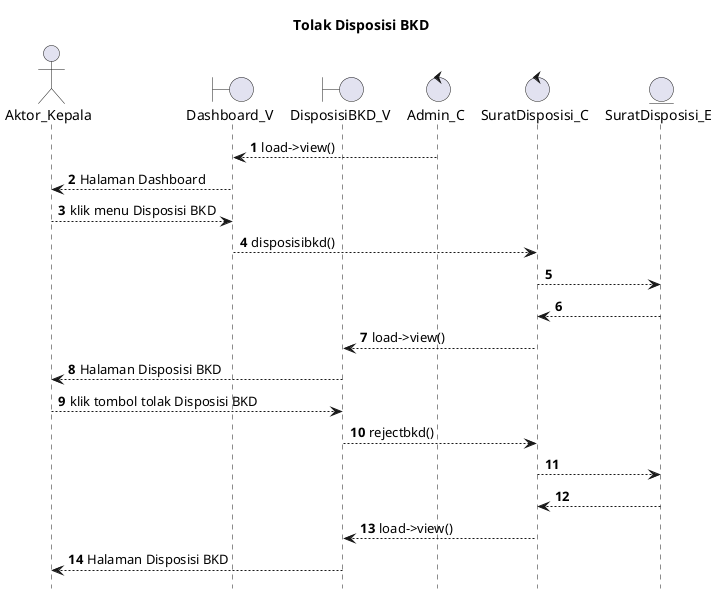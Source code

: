 @startuml

autonumber
hide footbox
title Tolak Disposisi BKD

Actor Aktor_Kepala
boundary Dashboard_V
boundary DisposisiBKD_V
control Admin_C
control SuratDisposisi_C
Entity SuratDisposisi_E

Admin_C --> Dashboard_V: load->view()
Dashboard_V --> Aktor_Kepala: Halaman Dashboard
Aktor_Kepala --> Dashboard_V: klik menu Disposisi BKD
Dashboard_V --> SuratDisposisi_C: disposisibkd()
SuratDisposisi_C --> SuratDisposisi_E:
    
    SuratDisposisi_E --> SuratDisposisi_C:
    SuratDisposisi_C --> DisposisiBKD_V: load->view()
    DisposisiBKD_V --> Aktor_Kepala: Halaman Disposisi BKD

Aktor_Kepala --> DisposisiBKD_V: klik tombol tolak Disposisi BKD
DisposisiBKD_V --> SuratDisposisi_C: rejectbkd()
SuratDisposisi_C --> SuratDisposisi_E:
   
    SuratDisposisi_E --> SuratDisposisi_C:
    SuratDisposisi_C --> DisposisiBKD_V: load->view()
    DisposisiBKD_V --> Aktor_Kepala: Halaman Disposisi BKD

@enduml